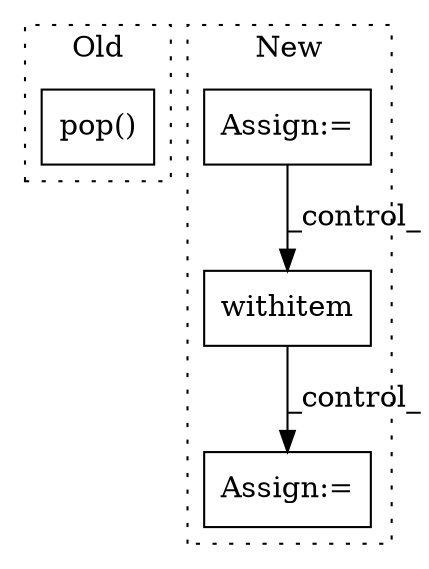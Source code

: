 digraph G {
subgraph cluster0 {
1 [label="pop()" a="75" s="1384,1410" l="14,1" shape="box"];
label = "Old";
style="dotted";
}
subgraph cluster1 {
2 [label="withitem" a="49" s="3839" l="8" shape="box"];
3 [label="Assign:=" a="68" s="2868" l="3" shape="box"];
4 [label="Assign:=" a="68" s="4098" l="4" shape="box"];
label = "New";
style="dotted";
}
2 -> 4 [label="_control_"];
3 -> 2 [label="_control_"];
}